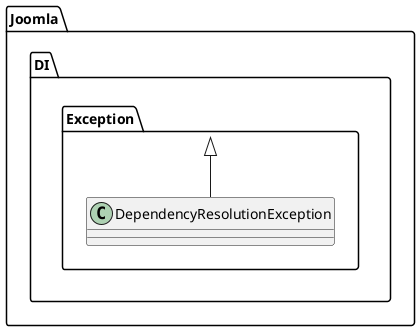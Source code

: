 @startuml
class Joomla.DI.Exception.DependencyResolutionException
Exception <|-- Joomla.DI.Exception.DependencyResolutionException

@enduml
